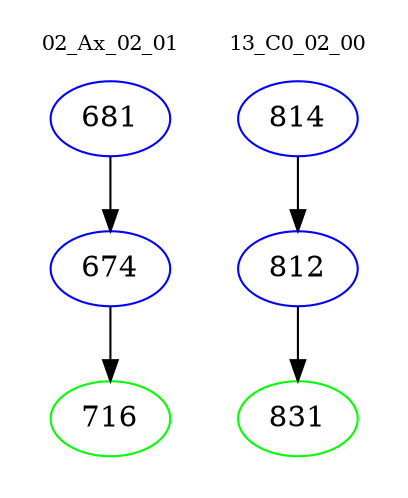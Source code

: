 digraph{
subgraph cluster_0 {
color = white
label = "02_Ax_02_01";
fontsize=10;
T0_681 [label="681", color="blue"]
T0_681 -> T0_674 [color="black"]
T0_674 [label="674", color="blue"]
T0_674 -> T0_716 [color="black"]
T0_716 [label="716", color="green"]
}
subgraph cluster_1 {
color = white
label = "13_C0_02_00";
fontsize=10;
T1_814 [label="814", color="blue"]
T1_814 -> T1_812 [color="black"]
T1_812 [label="812", color="blue"]
T1_812 -> T1_831 [color="black"]
T1_831 [label="831", color="green"]
}
}
